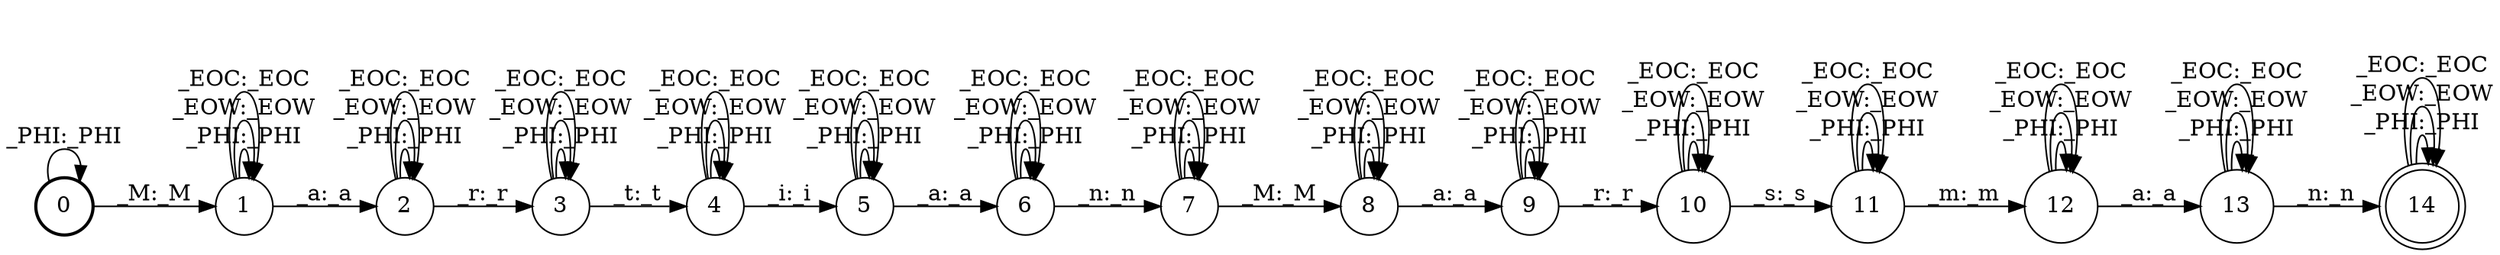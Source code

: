 digraph FST {
rankdir = LR;
size = "22,17";
label = "";
center = 1;
orientation = Portrait;
ranksep = "0.4";
nodesep = "0.25";
0 [label = "0", shape = circle, style = bold, fontsize = 14]
	0 -> 0 [label = "_PHI:_PHI", fontsize = 14];
	0 -> 1 [label = "_M:_M", fontsize = 14];
1 [label = "1", shape = circle, style = solid, fontsize = 14]
	1 -> 1 [label = "_PHI:_PHI", fontsize = 14];
	1 -> 1 [label = "_EOW:_EOW", fontsize = 14];
	1 -> 1 [label = "_EOC:_EOC", fontsize = 14];
	1 -> 2 [label = "_a:_a", fontsize = 14];
2 [label = "2", shape = circle, style = solid, fontsize = 14]
	2 -> 2 [label = "_PHI:_PHI", fontsize = 14];
	2 -> 2 [label = "_EOW:_EOW", fontsize = 14];
	2 -> 2 [label = "_EOC:_EOC", fontsize = 14];
	2 -> 3 [label = "_r:_r", fontsize = 14];
3 [label = "3", shape = circle, style = solid, fontsize = 14]
	3 -> 3 [label = "_PHI:_PHI", fontsize = 14];
	3 -> 3 [label = "_EOW:_EOW", fontsize = 14];
	3 -> 3 [label = "_EOC:_EOC", fontsize = 14];
	3 -> 4 [label = "_t:_t", fontsize = 14];
4 [label = "4", shape = circle, style = solid, fontsize = 14]
	4 -> 4 [label = "_PHI:_PHI", fontsize = 14];
	4 -> 4 [label = "_EOW:_EOW", fontsize = 14];
	4 -> 4 [label = "_EOC:_EOC", fontsize = 14];
	4 -> 5 [label = "_i:_i", fontsize = 14];
5 [label = "5", shape = circle, style = solid, fontsize = 14]
	5 -> 5 [label = "_PHI:_PHI", fontsize = 14];
	5 -> 5 [label = "_EOW:_EOW", fontsize = 14];
	5 -> 5 [label = "_EOC:_EOC", fontsize = 14];
	5 -> 6 [label = "_a:_a", fontsize = 14];
6 [label = "6", shape = circle, style = solid, fontsize = 14]
	6 -> 6 [label = "_PHI:_PHI", fontsize = 14];
	6 -> 6 [label = "_EOW:_EOW", fontsize = 14];
	6 -> 6 [label = "_EOC:_EOC", fontsize = 14];
	6 -> 7 [label = "_n:_n", fontsize = 14];
7 [label = "7", shape = circle, style = solid, fontsize = 14]
	7 -> 7 [label = "_PHI:_PHI", fontsize = 14];
	7 -> 7 [label = "_EOW:_EOW", fontsize = 14];
	7 -> 7 [label = "_EOC:_EOC", fontsize = 14];
	7 -> 8 [label = "_M:_M", fontsize = 14];
8 [label = "8", shape = circle, style = solid, fontsize = 14]
	8 -> 8 [label = "_PHI:_PHI", fontsize = 14];
	8 -> 8 [label = "_EOW:_EOW", fontsize = 14];
	8 -> 8 [label = "_EOC:_EOC", fontsize = 14];
	8 -> 9 [label = "_a:_a", fontsize = 14];
9 [label = "9", shape = circle, style = solid, fontsize = 14]
	9 -> 9 [label = "_PHI:_PHI", fontsize = 14];
	9 -> 9 [label = "_EOW:_EOW", fontsize = 14];
	9 -> 9 [label = "_EOC:_EOC", fontsize = 14];
	9 -> 10 [label = "_r:_r", fontsize = 14];
10 [label = "10", shape = circle, style = solid, fontsize = 14]
	10 -> 10 [label = "_PHI:_PHI", fontsize = 14];
	10 -> 10 [label = "_EOW:_EOW", fontsize = 14];
	10 -> 10 [label = "_EOC:_EOC", fontsize = 14];
	10 -> 11 [label = "_s:_s", fontsize = 14];
11 [label = "11", shape = circle, style = solid, fontsize = 14]
	11 -> 11 [label = "_PHI:_PHI", fontsize = 14];
	11 -> 11 [label = "_EOW:_EOW", fontsize = 14];
	11 -> 11 [label = "_EOC:_EOC", fontsize = 14];
	11 -> 12 [label = "_m:_m", fontsize = 14];
12 [label = "12", shape = circle, style = solid, fontsize = 14]
	12 -> 12 [label = "_PHI:_PHI", fontsize = 14];
	12 -> 12 [label = "_EOW:_EOW", fontsize = 14];
	12 -> 12 [label = "_EOC:_EOC", fontsize = 14];
	12 -> 13 [label = "_a:_a", fontsize = 14];
13 [label = "13", shape = circle, style = solid, fontsize = 14]
	13 -> 13 [label = "_PHI:_PHI", fontsize = 14];
	13 -> 13 [label = "_EOW:_EOW", fontsize = 14];
	13 -> 13 [label = "_EOC:_EOC", fontsize = 14];
	13 -> 14 [label = "_n:_n", fontsize = 14];
14 [label = "14", shape = doublecircle, style = solid, fontsize = 14]
	14 -> 14 [label = "_PHI:_PHI", fontsize = 14];
	14 -> 14 [label = "_EOW:_EOW", fontsize = 14];
	14 -> 14 [label = "_EOC:_EOC", fontsize = 14];
}

